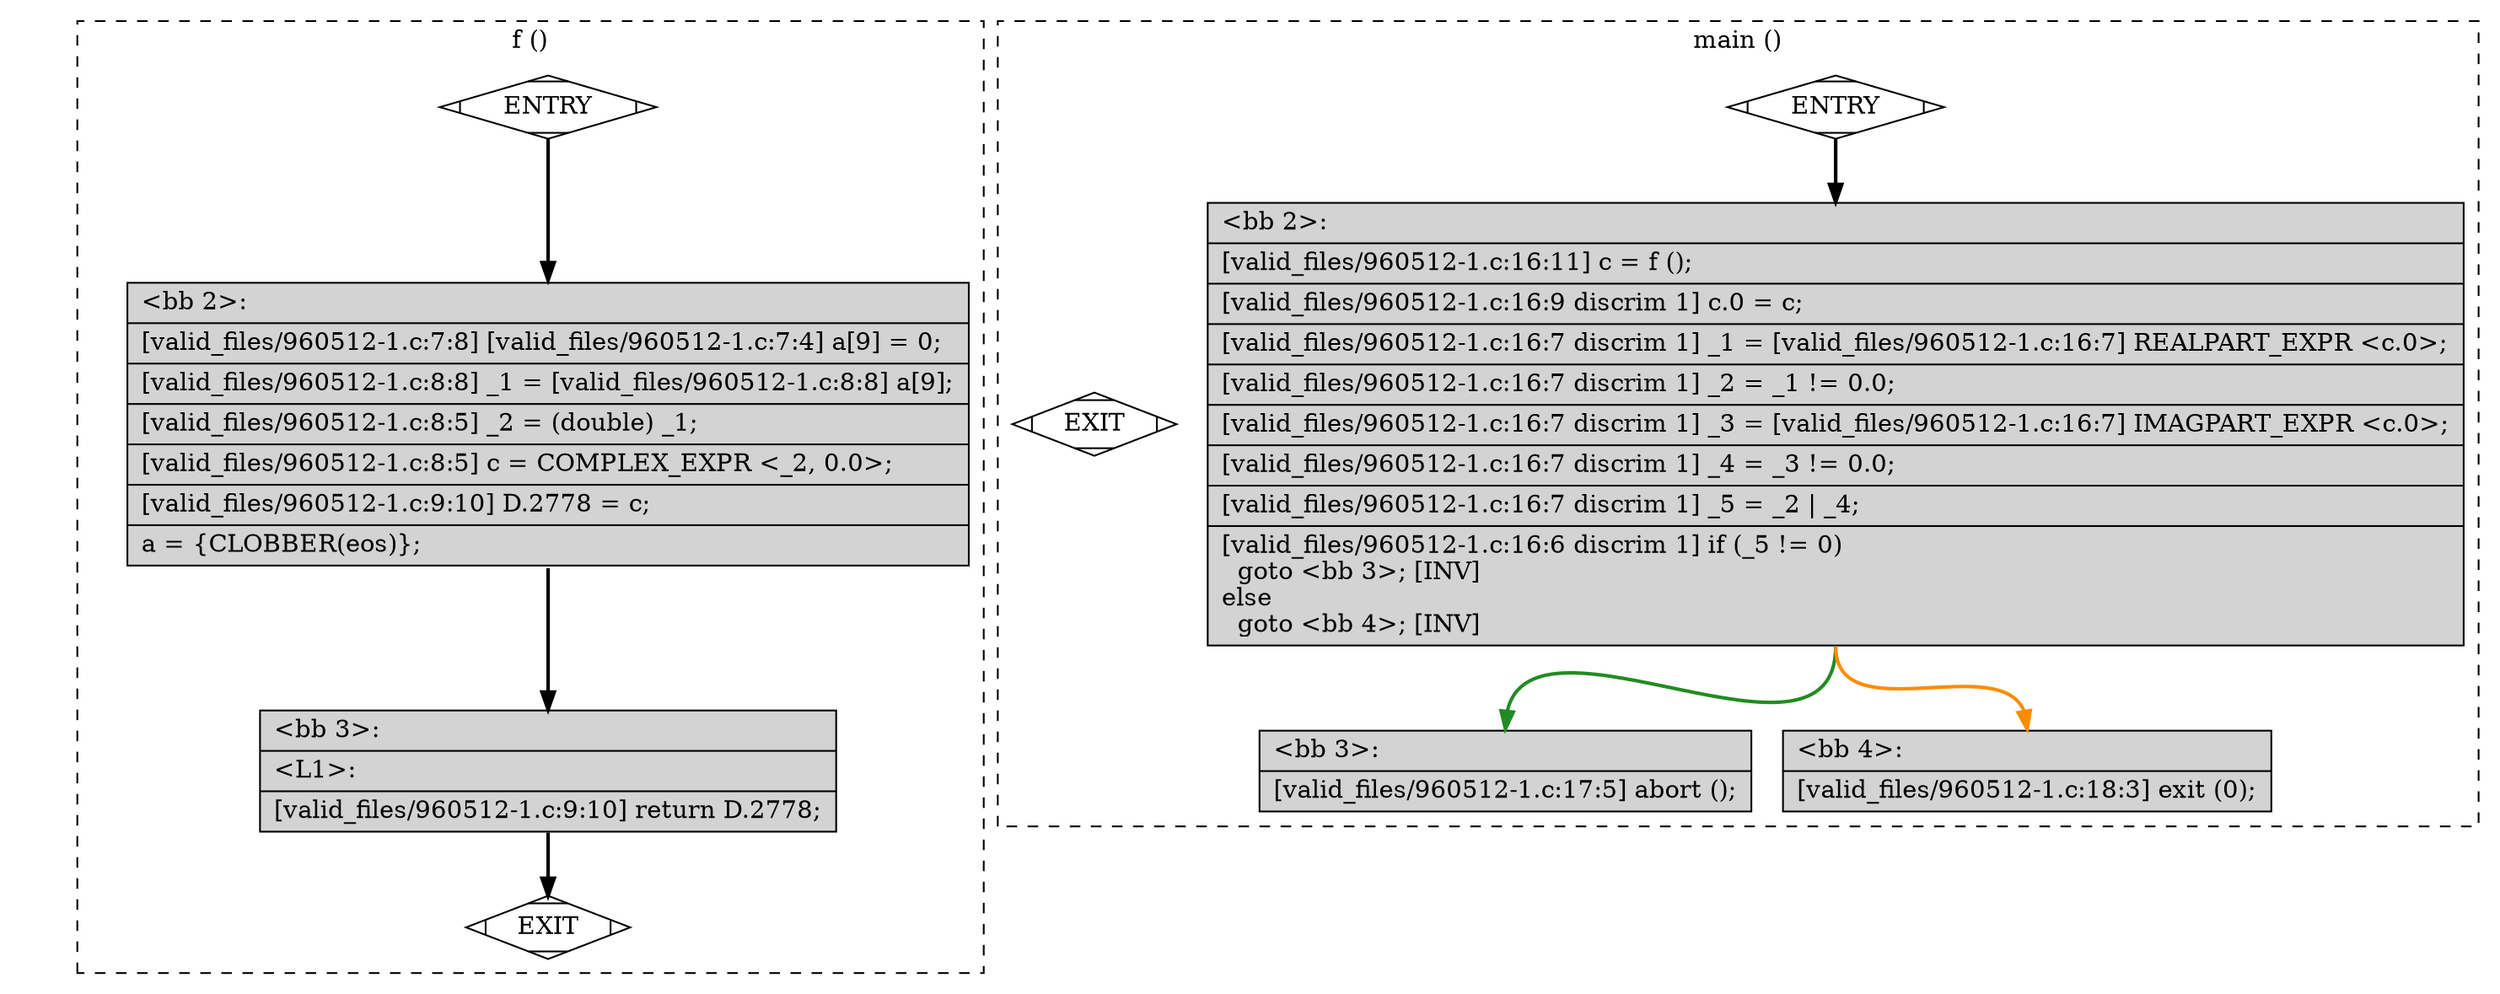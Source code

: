 digraph "a-960512-1.c.015t.cfg" {
overlap=false;
subgraph "cluster_f" {
	style="dashed";
	color="black";
	label="f ()";
	fn_0_basic_block_0 [shape=Mdiamond,style=filled,fillcolor=white,label="ENTRY"];

	fn_0_basic_block_1 [shape=Mdiamond,style=filled,fillcolor=white,label="EXIT"];

	fn_0_basic_block_2 [shape=record,style=filled,fillcolor=lightgrey,label="{\<bb\ 2\>:\l\
|[valid_files/960512-1.c:7:8]\ [valid_files/960512-1.c:7:4]\ a[9]\ =\ 0;\l\
|[valid_files/960512-1.c:8:8]\ _1\ =\ [valid_files/960512-1.c:8:8]\ a[9];\l\
|[valid_files/960512-1.c:8:5]\ _2\ =\ (double)\ _1;\l\
|[valid_files/960512-1.c:8:5]\ c\ =\ COMPLEX_EXPR\ \<_2,\ 0.0\>;\l\
|[valid_files/960512-1.c:9:10]\ D.2778\ =\ c;\l\
|a\ =\ \{CLOBBER(eos)\};\l\
}"];

	fn_0_basic_block_3 [shape=record,style=filled,fillcolor=lightgrey,label="{\<bb\ 3\>:\l\
|\<L1\>:\l\
|[valid_files/960512-1.c:9:10]\ return\ D.2778;\l\
}"];

	fn_0_basic_block_0:s -> fn_0_basic_block_2:n [style="solid,bold",color=black,weight=100,constraint=true];
	fn_0_basic_block_2:s -> fn_0_basic_block_3:n [style="solid,bold",color=black,weight=100,constraint=true];
	fn_0_basic_block_3:s -> fn_0_basic_block_1:n [style="solid,bold",color=black,weight=10,constraint=true];
	fn_0_basic_block_0:s -> fn_0_basic_block_1:n [style="invis",constraint=true];
}
subgraph "cluster_main" {
	style="dashed";
	color="black";
	label="main ()";
	fn_1_basic_block_0 [shape=Mdiamond,style=filled,fillcolor=white,label="ENTRY"];

	fn_1_basic_block_1 [shape=Mdiamond,style=filled,fillcolor=white,label="EXIT"];

	fn_1_basic_block_2 [shape=record,style=filled,fillcolor=lightgrey,label="{\<bb\ 2\>:\l\
|[valid_files/960512-1.c:16:11]\ c\ =\ f\ ();\l\
|[valid_files/960512-1.c:16:9\ discrim\ 1]\ c.0\ =\ c;\l\
|[valid_files/960512-1.c:16:7\ discrim\ 1]\ _1\ =\ [valid_files/960512-1.c:16:7]\ REALPART_EXPR\ \<c.0\>;\l\
|[valid_files/960512-1.c:16:7\ discrim\ 1]\ _2\ =\ _1\ !=\ 0.0;\l\
|[valid_files/960512-1.c:16:7\ discrim\ 1]\ _3\ =\ [valid_files/960512-1.c:16:7]\ IMAGPART_EXPR\ \<c.0\>;\l\
|[valid_files/960512-1.c:16:7\ discrim\ 1]\ _4\ =\ _3\ !=\ 0.0;\l\
|[valid_files/960512-1.c:16:7\ discrim\ 1]\ _5\ =\ _2\ \|\ _4;\l\
|[valid_files/960512-1.c:16:6\ discrim\ 1]\ if\ (_5\ !=\ 0)\l\
\ \ goto\ \<bb\ 3\>;\ [INV]\l\
else\l\
\ \ goto\ \<bb\ 4\>;\ [INV]\l\
}"];

	fn_1_basic_block_3 [shape=record,style=filled,fillcolor=lightgrey,label="{\<bb\ 3\>:\l\
|[valid_files/960512-1.c:17:5]\ abort\ ();\l\
}"];

	fn_1_basic_block_4 [shape=record,style=filled,fillcolor=lightgrey,label="{\<bb\ 4\>:\l\
|[valid_files/960512-1.c:18:3]\ exit\ (0);\l\
}"];

	fn_1_basic_block_0:s -> fn_1_basic_block_2:n [style="solid,bold",color=black,weight=100,constraint=true];
	fn_1_basic_block_2:s -> fn_1_basic_block_3:n [style="solid,bold",color=forestgreen,weight=10,constraint=true];
	fn_1_basic_block_2:s -> fn_1_basic_block_4:n [style="solid,bold",color=darkorange,weight=10,constraint=true];
	fn_1_basic_block_0:s -> fn_1_basic_block_1:n [style="invis",constraint=true];
}
}
